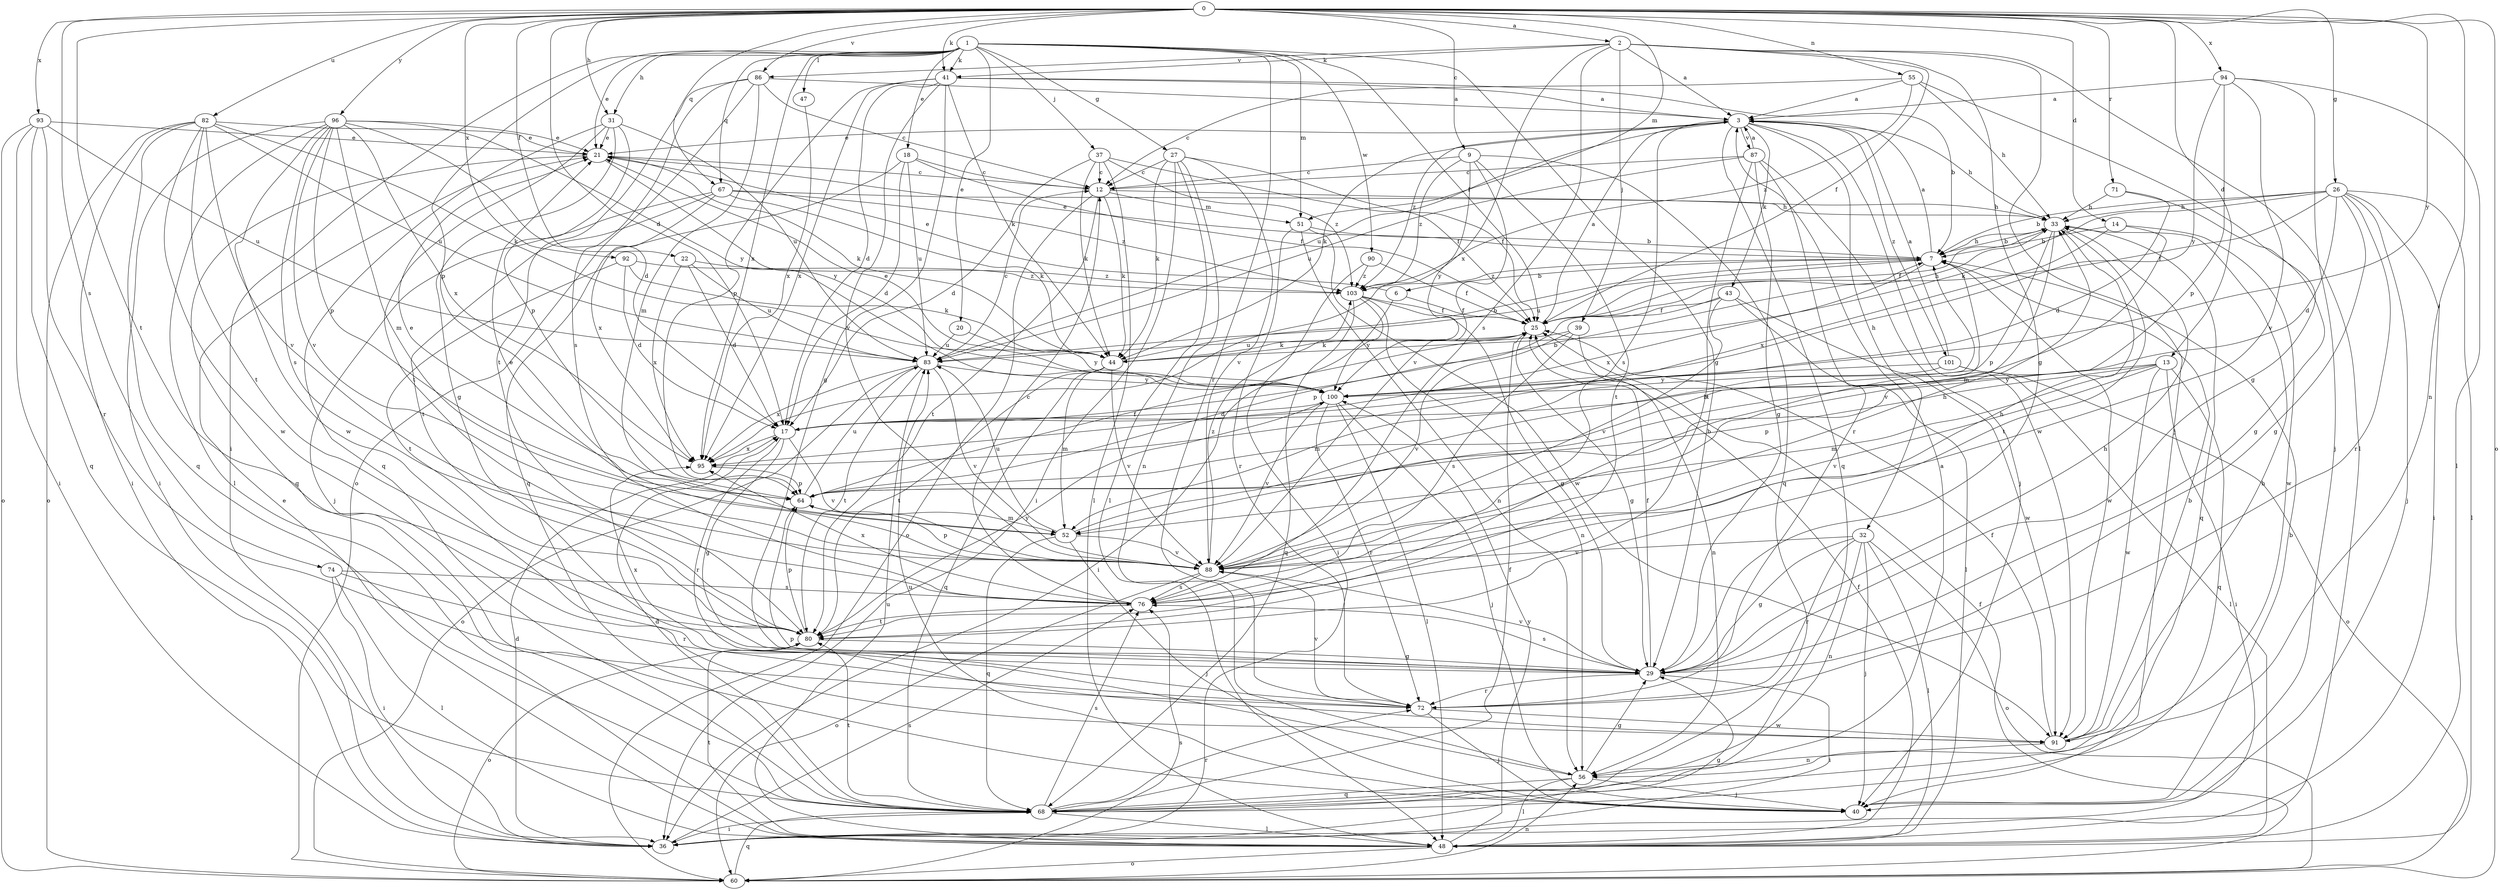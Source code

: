 strict digraph  {
0;
1;
2;
3;
6;
7;
9;
12;
13;
14;
17;
18;
20;
21;
22;
25;
26;
27;
29;
31;
32;
33;
36;
37;
39;
40;
41;
43;
44;
47;
48;
51;
52;
55;
56;
60;
64;
67;
68;
71;
72;
74;
76;
80;
82;
83;
86;
87;
88;
90;
91;
92;
93;
94;
95;
96;
100;
101;
103;
0 -> 2  [label=a];
0 -> 9  [label=c];
0 -> 13  [label=d];
0 -> 14  [label=d];
0 -> 17  [label=d];
0 -> 22  [label=f];
0 -> 26  [label=g];
0 -> 31  [label=h];
0 -> 41  [label=k];
0 -> 51  [label=m];
0 -> 55  [label=n];
0 -> 56  [label=n];
0 -> 60  [label=o];
0 -> 67  [label=q];
0 -> 71  [label=r];
0 -> 74  [label=s];
0 -> 80  [label=t];
0 -> 82  [label=u];
0 -> 86  [label=v];
0 -> 92  [label=x];
0 -> 93  [label=x];
0 -> 94  [label=x];
0 -> 96  [label=y];
0 -> 100  [label=y];
1 -> 18  [label=e];
1 -> 20  [label=e];
1 -> 21  [label=e];
1 -> 25  [label=f];
1 -> 27  [label=g];
1 -> 29  [label=g];
1 -> 31  [label=h];
1 -> 36  [label=i];
1 -> 37  [label=j];
1 -> 41  [label=k];
1 -> 47  [label=l];
1 -> 51  [label=m];
1 -> 64  [label=p];
1 -> 67  [label=q];
1 -> 72  [label=r];
1 -> 90  [label=w];
1 -> 95  [label=x];
2 -> 3  [label=a];
2 -> 25  [label=f];
2 -> 29  [label=g];
2 -> 39  [label=j];
2 -> 40  [label=j];
2 -> 41  [label=k];
2 -> 48  [label=l];
2 -> 76  [label=s];
2 -> 86  [label=v];
2 -> 95  [label=x];
3 -> 21  [label=e];
3 -> 32  [label=h];
3 -> 33  [label=h];
3 -> 43  [label=k];
3 -> 44  [label=k];
3 -> 68  [label=q];
3 -> 76  [label=s];
3 -> 83  [label=u];
3 -> 87  [label=v];
3 -> 91  [label=w];
3 -> 101  [label=z];
3 -> 103  [label=z];
6 -> 21  [label=e];
6 -> 25  [label=f];
6 -> 36  [label=i];
7 -> 3  [label=a];
7 -> 6  [label=b];
7 -> 21  [label=e];
7 -> 33  [label=h];
7 -> 83  [label=u];
7 -> 91  [label=w];
7 -> 95  [label=x];
7 -> 103  [label=z];
9 -> 12  [label=c];
9 -> 68  [label=q];
9 -> 80  [label=t];
9 -> 88  [label=v];
9 -> 100  [label=y];
9 -> 103  [label=z];
12 -> 33  [label=h];
12 -> 44  [label=k];
12 -> 51  [label=m];
12 -> 60  [label=o];
12 -> 80  [label=t];
13 -> 36  [label=i];
13 -> 52  [label=m];
13 -> 64  [label=p];
13 -> 68  [label=q];
13 -> 88  [label=v];
13 -> 91  [label=w];
13 -> 100  [label=y];
14 -> 7  [label=b];
14 -> 52  [label=m];
14 -> 91  [label=w];
14 -> 95  [label=x];
17 -> 7  [label=b];
17 -> 29  [label=g];
17 -> 72  [label=r];
17 -> 88  [label=v];
17 -> 95  [label=x];
18 -> 12  [label=c];
18 -> 17  [label=d];
18 -> 25  [label=f];
18 -> 68  [label=q];
18 -> 83  [label=u];
20 -> 83  [label=u];
20 -> 100  [label=y];
21 -> 12  [label=c];
21 -> 44  [label=k];
21 -> 68  [label=q];
21 -> 100  [label=y];
22 -> 17  [label=d];
22 -> 83  [label=u];
22 -> 95  [label=x];
22 -> 103  [label=z];
25 -> 3  [label=a];
25 -> 29  [label=g];
25 -> 33  [label=h];
25 -> 44  [label=k];
25 -> 83  [label=u];
26 -> 7  [label=b];
26 -> 17  [label=d];
26 -> 25  [label=f];
26 -> 29  [label=g];
26 -> 33  [label=h];
26 -> 36  [label=i];
26 -> 40  [label=j];
26 -> 44  [label=k];
26 -> 48  [label=l];
26 -> 72  [label=r];
27 -> 12  [label=c];
27 -> 25  [label=f];
27 -> 36  [label=i];
27 -> 44  [label=k];
27 -> 48  [label=l];
27 -> 56  [label=n];
27 -> 88  [label=v];
29 -> 25  [label=f];
29 -> 33  [label=h];
29 -> 36  [label=i];
29 -> 72  [label=r];
29 -> 76  [label=s];
29 -> 88  [label=v];
29 -> 95  [label=x];
31 -> 21  [label=e];
31 -> 29  [label=g];
31 -> 64  [label=p];
31 -> 68  [label=q];
31 -> 80  [label=t];
31 -> 83  [label=u];
32 -> 29  [label=g];
32 -> 40  [label=j];
32 -> 48  [label=l];
32 -> 56  [label=n];
32 -> 60  [label=o];
32 -> 72  [label=r];
32 -> 88  [label=v];
33 -> 7  [label=b];
33 -> 25  [label=f];
33 -> 64  [label=p];
33 -> 68  [label=q];
33 -> 80  [label=t];
33 -> 88  [label=v];
36 -> 17  [label=d];
36 -> 29  [label=g];
36 -> 76  [label=s];
37 -> 12  [label=c];
37 -> 17  [label=d];
37 -> 25  [label=f];
37 -> 44  [label=k];
37 -> 48  [label=l];
37 -> 103  [label=z];
39 -> 44  [label=k];
39 -> 56  [label=n];
39 -> 76  [label=s];
39 -> 88  [label=v];
40 -> 7  [label=b];
40 -> 83  [label=u];
41 -> 3  [label=a];
41 -> 7  [label=b];
41 -> 17  [label=d];
41 -> 29  [label=g];
41 -> 44  [label=k];
41 -> 64  [label=p];
41 -> 88  [label=v];
41 -> 95  [label=x];
43 -> 25  [label=f];
43 -> 48  [label=l];
43 -> 64  [label=p];
43 -> 88  [label=v];
43 -> 91  [label=w];
44 -> 7  [label=b];
44 -> 52  [label=m];
44 -> 68  [label=q];
44 -> 80  [label=t];
44 -> 88  [label=v];
47 -> 95  [label=x];
48 -> 21  [label=e];
48 -> 25  [label=f];
48 -> 60  [label=o];
48 -> 80  [label=t];
48 -> 83  [label=u];
48 -> 100  [label=y];
51 -> 7  [label=b];
51 -> 56  [label=n];
51 -> 72  [label=r];
51 -> 91  [label=w];
52 -> 7  [label=b];
52 -> 40  [label=j];
52 -> 68  [label=q];
52 -> 83  [label=u];
52 -> 88  [label=v];
55 -> 3  [label=a];
55 -> 12  [label=c];
55 -> 29  [label=g];
55 -> 33  [label=h];
55 -> 103  [label=z];
56 -> 29  [label=g];
56 -> 40  [label=j];
56 -> 48  [label=l];
56 -> 64  [label=p];
56 -> 68  [label=q];
60 -> 25  [label=f];
60 -> 56  [label=n];
60 -> 68  [label=q];
60 -> 76  [label=s];
64 -> 21  [label=e];
64 -> 25  [label=f];
64 -> 52  [label=m];
64 -> 83  [label=u];
67 -> 33  [label=h];
67 -> 40  [label=j];
67 -> 44  [label=k];
67 -> 80  [label=t];
67 -> 95  [label=x];
67 -> 103  [label=z];
68 -> 3  [label=a];
68 -> 17  [label=d];
68 -> 25  [label=f];
68 -> 36  [label=i];
68 -> 48  [label=l];
68 -> 72  [label=r];
68 -> 76  [label=s];
68 -> 80  [label=t];
71 -> 17  [label=d];
71 -> 29  [label=g];
71 -> 33  [label=h];
72 -> 40  [label=j];
72 -> 88  [label=v];
72 -> 91  [label=w];
74 -> 36  [label=i];
74 -> 48  [label=l];
74 -> 72  [label=r];
74 -> 76  [label=s];
76 -> 7  [label=b];
76 -> 12  [label=c];
76 -> 33  [label=h];
76 -> 80  [label=t];
76 -> 95  [label=x];
80 -> 29  [label=g];
80 -> 60  [label=o];
80 -> 64  [label=p];
80 -> 100  [label=y];
82 -> 21  [label=e];
82 -> 36  [label=i];
82 -> 44  [label=k];
82 -> 60  [label=o];
82 -> 68  [label=q];
82 -> 80  [label=t];
82 -> 83  [label=u];
82 -> 88  [label=v];
82 -> 91  [label=w];
83 -> 12  [label=c];
83 -> 60  [label=o];
83 -> 80  [label=t];
83 -> 88  [label=v];
83 -> 95  [label=x];
83 -> 100  [label=y];
86 -> 3  [label=a];
86 -> 12  [label=c];
86 -> 52  [label=m];
86 -> 60  [label=o];
86 -> 76  [label=s];
86 -> 80  [label=t];
87 -> 3  [label=a];
87 -> 12  [label=c];
87 -> 29  [label=g];
87 -> 40  [label=j];
87 -> 72  [label=r];
87 -> 80  [label=t];
87 -> 83  [label=u];
88 -> 21  [label=e];
88 -> 33  [label=h];
88 -> 60  [label=o];
88 -> 64  [label=p];
88 -> 76  [label=s];
88 -> 103  [label=z];
90 -> 25  [label=f];
90 -> 36  [label=i];
90 -> 103  [label=z];
91 -> 7  [label=b];
91 -> 25  [label=f];
91 -> 33  [label=h];
91 -> 56  [label=n];
92 -> 17  [label=d];
92 -> 44  [label=k];
92 -> 80  [label=t];
92 -> 103  [label=z];
93 -> 21  [label=e];
93 -> 36  [label=i];
93 -> 60  [label=o];
93 -> 68  [label=q];
93 -> 72  [label=r];
93 -> 83  [label=u];
94 -> 3  [label=a];
94 -> 40  [label=j];
94 -> 48  [label=l];
94 -> 64  [label=p];
94 -> 88  [label=v];
94 -> 100  [label=y];
95 -> 64  [label=p];
96 -> 17  [label=d];
96 -> 21  [label=e];
96 -> 36  [label=i];
96 -> 48  [label=l];
96 -> 52  [label=m];
96 -> 64  [label=p];
96 -> 76  [label=s];
96 -> 88  [label=v];
96 -> 91  [label=w];
96 -> 95  [label=x];
96 -> 100  [label=y];
100 -> 17  [label=d];
100 -> 21  [label=e];
100 -> 40  [label=j];
100 -> 48  [label=l];
100 -> 72  [label=r];
100 -> 88  [label=v];
101 -> 3  [label=a];
101 -> 48  [label=l];
101 -> 52  [label=m];
101 -> 60  [label=o];
101 -> 100  [label=y];
103 -> 25  [label=f];
103 -> 29  [label=g];
103 -> 56  [label=n];
103 -> 68  [label=q];
103 -> 100  [label=y];
}
